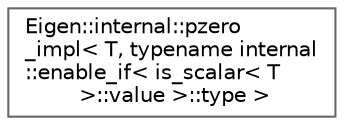 digraph "Graphical Class Hierarchy"
{
 // LATEX_PDF_SIZE
  bgcolor="transparent";
  edge [fontname=Helvetica,fontsize=10,labelfontname=Helvetica,labelfontsize=10];
  node [fontname=Helvetica,fontsize=10,shape=box,height=0.2,width=0.4];
  rankdir="LR";
  Node0 [id="Node000000",label="Eigen::internal::pzero\l_impl\< T, typename internal\l::enable_if\< is_scalar\< T\l \>::value \>::type \>",height=0.2,width=0.4,color="grey40", fillcolor="white", style="filled",URL="$structEigen_1_1internal_1_1pzero__impl_3_01T_00_01typename_01internal_1_1enable__if_3_01is__scal48647bd243a55484e6c4ecc1c51f2e3d.html",tooltip=" "];
}
